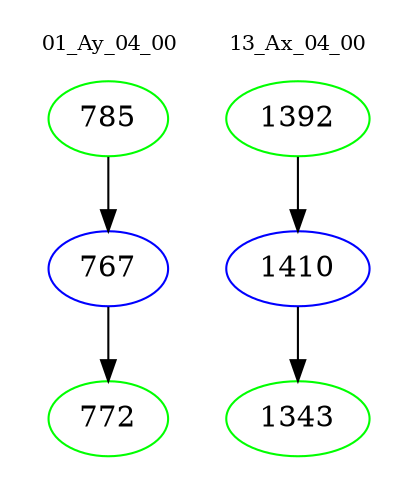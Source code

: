 digraph{
subgraph cluster_0 {
color = white
label = "01_Ay_04_00";
fontsize=10;
T0_785 [label="785", color="green"]
T0_785 -> T0_767 [color="black"]
T0_767 [label="767", color="blue"]
T0_767 -> T0_772 [color="black"]
T0_772 [label="772", color="green"]
}
subgraph cluster_1 {
color = white
label = "13_Ax_04_00";
fontsize=10;
T1_1392 [label="1392", color="green"]
T1_1392 -> T1_1410 [color="black"]
T1_1410 [label="1410", color="blue"]
T1_1410 -> T1_1343 [color="black"]
T1_1343 [label="1343", color="green"]
}
}
